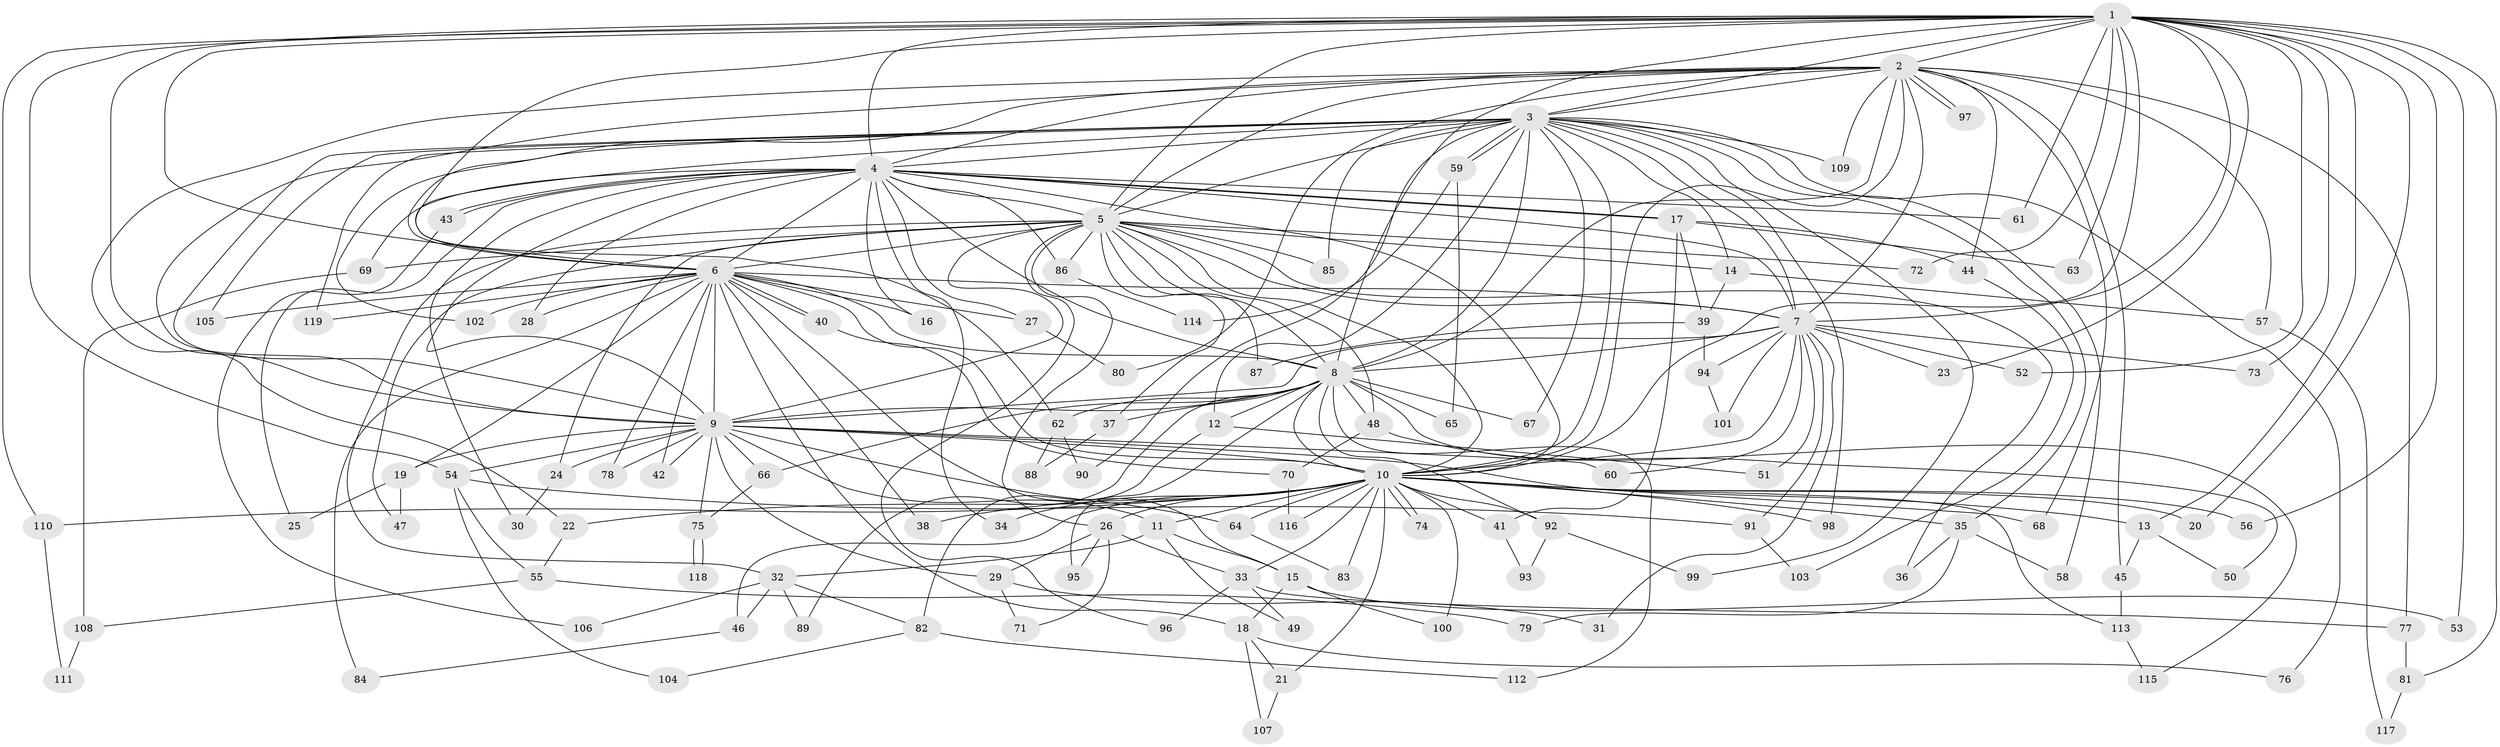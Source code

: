 // Generated by graph-tools (version 1.1) at 2025/49/03/09/25 03:49:33]
// undirected, 119 vertices, 263 edges
graph export_dot {
graph [start="1"]
  node [color=gray90,style=filled];
  1;
  2;
  3;
  4;
  5;
  6;
  7;
  8;
  9;
  10;
  11;
  12;
  13;
  14;
  15;
  16;
  17;
  18;
  19;
  20;
  21;
  22;
  23;
  24;
  25;
  26;
  27;
  28;
  29;
  30;
  31;
  32;
  33;
  34;
  35;
  36;
  37;
  38;
  39;
  40;
  41;
  42;
  43;
  44;
  45;
  46;
  47;
  48;
  49;
  50;
  51;
  52;
  53;
  54;
  55;
  56;
  57;
  58;
  59;
  60;
  61;
  62;
  63;
  64;
  65;
  66;
  67;
  68;
  69;
  70;
  71;
  72;
  73;
  74;
  75;
  76;
  77;
  78;
  79;
  80;
  81;
  82;
  83;
  84;
  85;
  86;
  87;
  88;
  89;
  90;
  91;
  92;
  93;
  94;
  95;
  96;
  97;
  98;
  99;
  100;
  101;
  102;
  103;
  104;
  105;
  106;
  107;
  108;
  109;
  110;
  111;
  112;
  113;
  114;
  115;
  116;
  117;
  118;
  119;
  1 -- 2;
  1 -- 3;
  1 -- 4;
  1 -- 5;
  1 -- 6;
  1 -- 7;
  1 -- 8;
  1 -- 9;
  1 -- 10;
  1 -- 13;
  1 -- 20;
  1 -- 23;
  1 -- 52;
  1 -- 53;
  1 -- 54;
  1 -- 56;
  1 -- 61;
  1 -- 62;
  1 -- 63;
  1 -- 72;
  1 -- 73;
  1 -- 81;
  1 -- 110;
  2 -- 3;
  2 -- 4;
  2 -- 5;
  2 -- 6;
  2 -- 7;
  2 -- 8;
  2 -- 9;
  2 -- 10;
  2 -- 22;
  2 -- 44;
  2 -- 45;
  2 -- 57;
  2 -- 68;
  2 -- 77;
  2 -- 80;
  2 -- 97;
  2 -- 97;
  2 -- 109;
  3 -- 4;
  3 -- 5;
  3 -- 6;
  3 -- 7;
  3 -- 8;
  3 -- 9;
  3 -- 10;
  3 -- 12;
  3 -- 14;
  3 -- 35;
  3 -- 58;
  3 -- 59;
  3 -- 59;
  3 -- 67;
  3 -- 76;
  3 -- 85;
  3 -- 90;
  3 -- 98;
  3 -- 99;
  3 -- 102;
  3 -- 105;
  3 -- 109;
  3 -- 119;
  4 -- 5;
  4 -- 6;
  4 -- 7;
  4 -- 8;
  4 -- 9;
  4 -- 10;
  4 -- 16;
  4 -- 17;
  4 -- 17;
  4 -- 25;
  4 -- 27;
  4 -- 28;
  4 -- 30;
  4 -- 34;
  4 -- 43;
  4 -- 43;
  4 -- 61;
  4 -- 69;
  4 -- 86;
  5 -- 6;
  5 -- 7;
  5 -- 8;
  5 -- 9;
  5 -- 10;
  5 -- 14;
  5 -- 24;
  5 -- 26;
  5 -- 32;
  5 -- 36;
  5 -- 37;
  5 -- 47;
  5 -- 48;
  5 -- 69;
  5 -- 72;
  5 -- 85;
  5 -- 86;
  5 -- 87;
  5 -- 96;
  6 -- 7;
  6 -- 8;
  6 -- 9;
  6 -- 10;
  6 -- 15;
  6 -- 16;
  6 -- 18;
  6 -- 19;
  6 -- 27;
  6 -- 28;
  6 -- 38;
  6 -- 40;
  6 -- 40;
  6 -- 42;
  6 -- 78;
  6 -- 84;
  6 -- 102;
  6 -- 105;
  6 -- 119;
  7 -- 8;
  7 -- 9;
  7 -- 10;
  7 -- 23;
  7 -- 31;
  7 -- 51;
  7 -- 52;
  7 -- 60;
  7 -- 73;
  7 -- 91;
  7 -- 94;
  7 -- 101;
  8 -- 9;
  8 -- 10;
  8 -- 12;
  8 -- 37;
  8 -- 48;
  8 -- 62;
  8 -- 65;
  8 -- 66;
  8 -- 67;
  8 -- 89;
  8 -- 92;
  8 -- 95;
  8 -- 112;
  8 -- 115;
  9 -- 10;
  9 -- 11;
  9 -- 19;
  9 -- 24;
  9 -- 29;
  9 -- 42;
  9 -- 54;
  9 -- 60;
  9 -- 64;
  9 -- 66;
  9 -- 75;
  9 -- 78;
  9 -- 113;
  10 -- 11;
  10 -- 13;
  10 -- 20;
  10 -- 21;
  10 -- 22;
  10 -- 26;
  10 -- 33;
  10 -- 34;
  10 -- 35;
  10 -- 38;
  10 -- 41;
  10 -- 46;
  10 -- 56;
  10 -- 64;
  10 -- 68;
  10 -- 74;
  10 -- 74;
  10 -- 83;
  10 -- 92;
  10 -- 98;
  10 -- 100;
  10 -- 110;
  10 -- 116;
  11 -- 15;
  11 -- 32;
  11 -- 49;
  12 -- 51;
  12 -- 82;
  13 -- 45;
  13 -- 50;
  14 -- 39;
  14 -- 57;
  15 -- 18;
  15 -- 53;
  15 -- 100;
  17 -- 39;
  17 -- 41;
  17 -- 44;
  17 -- 63;
  18 -- 21;
  18 -- 76;
  18 -- 107;
  19 -- 25;
  19 -- 47;
  21 -- 107;
  22 -- 55;
  24 -- 30;
  26 -- 29;
  26 -- 33;
  26 -- 71;
  26 -- 95;
  27 -- 80;
  29 -- 31;
  29 -- 71;
  32 -- 46;
  32 -- 82;
  32 -- 89;
  32 -- 106;
  33 -- 49;
  33 -- 77;
  33 -- 96;
  35 -- 36;
  35 -- 58;
  35 -- 79;
  37 -- 88;
  39 -- 87;
  39 -- 94;
  40 -- 70;
  41 -- 93;
  43 -- 106;
  44 -- 103;
  45 -- 113;
  46 -- 84;
  48 -- 50;
  48 -- 70;
  54 -- 55;
  54 -- 91;
  54 -- 104;
  55 -- 79;
  55 -- 108;
  57 -- 117;
  59 -- 65;
  59 -- 114;
  62 -- 88;
  62 -- 90;
  64 -- 83;
  66 -- 75;
  69 -- 108;
  70 -- 116;
  75 -- 118;
  75 -- 118;
  77 -- 81;
  81 -- 117;
  82 -- 104;
  82 -- 112;
  86 -- 114;
  91 -- 103;
  92 -- 93;
  92 -- 99;
  94 -- 101;
  108 -- 111;
  110 -- 111;
  113 -- 115;
}
